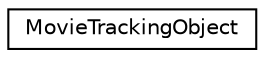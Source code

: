 digraph G
{
  edge [fontname="Helvetica",fontsize="10",labelfontname="Helvetica",labelfontsize="10"];
  node [fontname="Helvetica",fontsize="10",shape=record];
  rankdir=LR;
  Node1 [label="MovieTrackingObject",height=0.2,width=0.4,color="black", fillcolor="white", style="filled",URL="$d2/de6/structMovieTrackingObject.html"];
}
